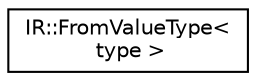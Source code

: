 digraph "Graphical Class Hierarchy"
{
  edge [fontname="Helvetica",fontsize="10",labelfontname="Helvetica",labelfontsize="10"];
  node [fontname="Helvetica",fontsize="10",shape=record];
  rankdir="LR";
  Node0 [label="IR::FromValueType\<\l type \>",height=0.2,width=0.4,color="black", fillcolor="white", style="filled",URL="$struct_i_r_1_1_from_value_type.html"];
}
